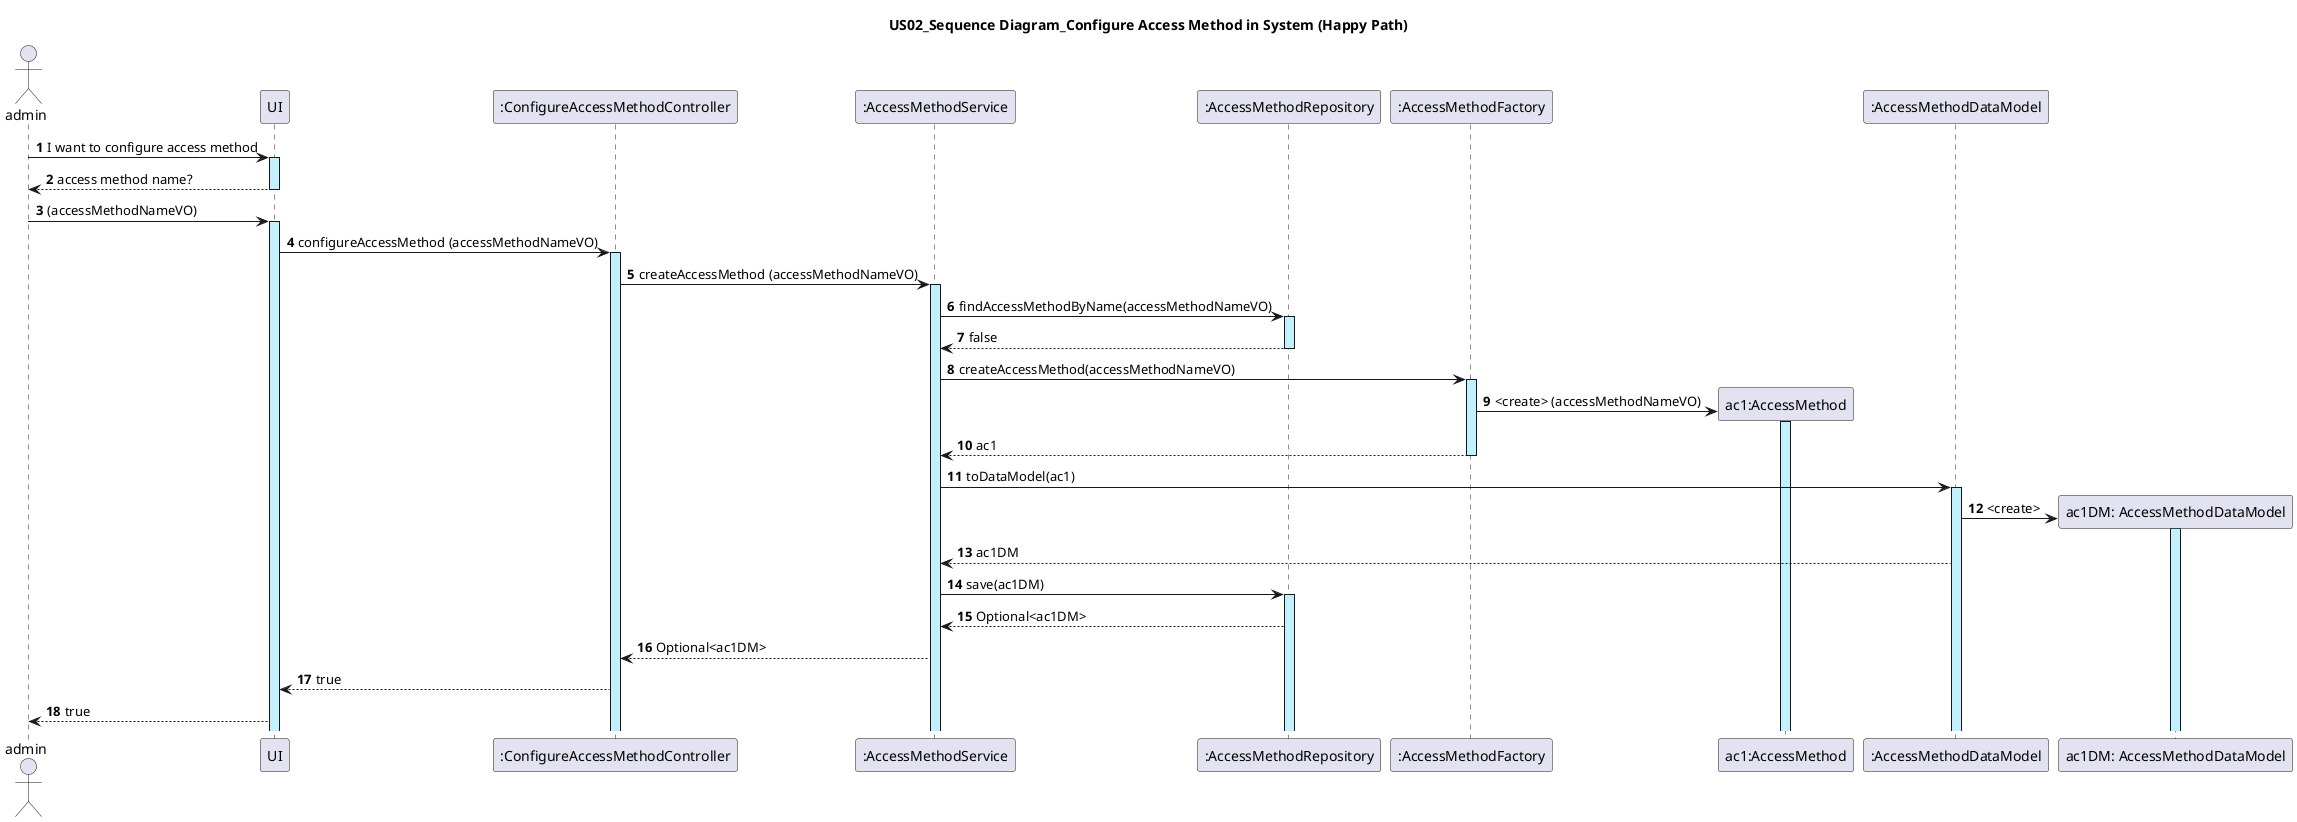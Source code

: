 @startuml
actor admin
autonumber

title: US02_Sequence Diagram_Configure Access Method in System (Happy Path)

admin -> UI ++ #application : I want to configure access method
UI --> admin -- : access method name?
admin -> UI ++ #application :(accessMethodNameVO)
UI -> ":ConfigureAccessMethodController" as ConfigureAccessMethodController ++ #application : configureAccessMethod (accessMethodNameVO)


ConfigureAccessMethodController -> ":AccessMethodService" ++ #application : createAccessMethod (accessMethodNameVO)
":AccessMethodService" -> ":AccessMethodRepository" ++ #application:  findAccessMethodByName(accessMethodNameVO)
":AccessMethodRepository" --> ":AccessMethodService" -- #application: false
":AccessMethodService" -> ":AccessMethodFactory" as AccessMethodFactory ++ #application: createAccessMethod(accessMethodNameVO)
create "ac1:AccessMethod" as AccessMethod
AccessMethodFactory -> AccessMethod  ++ #application  : <create> (accessMethodNameVO)
AccessMethodFactory --> ":AccessMethodService" -- : ac1
":AccessMethodService" -> ":AccessMethodDataModel" ++ #application: toDataModel(ac1)
create "ac1DM: AccessMethodDataModel" as AccessMethodDataModel
":AccessMethodDataModel" -> AccessMethodDataModel ++ #application: <create>
":AccessMethodDataModel" --> ":AccessMethodService" : ac1DM
":AccessMethodService" -> ":AccessMethodRepository" ++ #application: save(ac1DM)
":AccessMethodRepository" --> ":AccessMethodService": Optional<ac1DM>
":AccessMethodService" --> ConfigureAccessMethodController: Optional<ac1DM>
ConfigureAccessMethodController --> UI: true
UI --> admin: true
@enduml